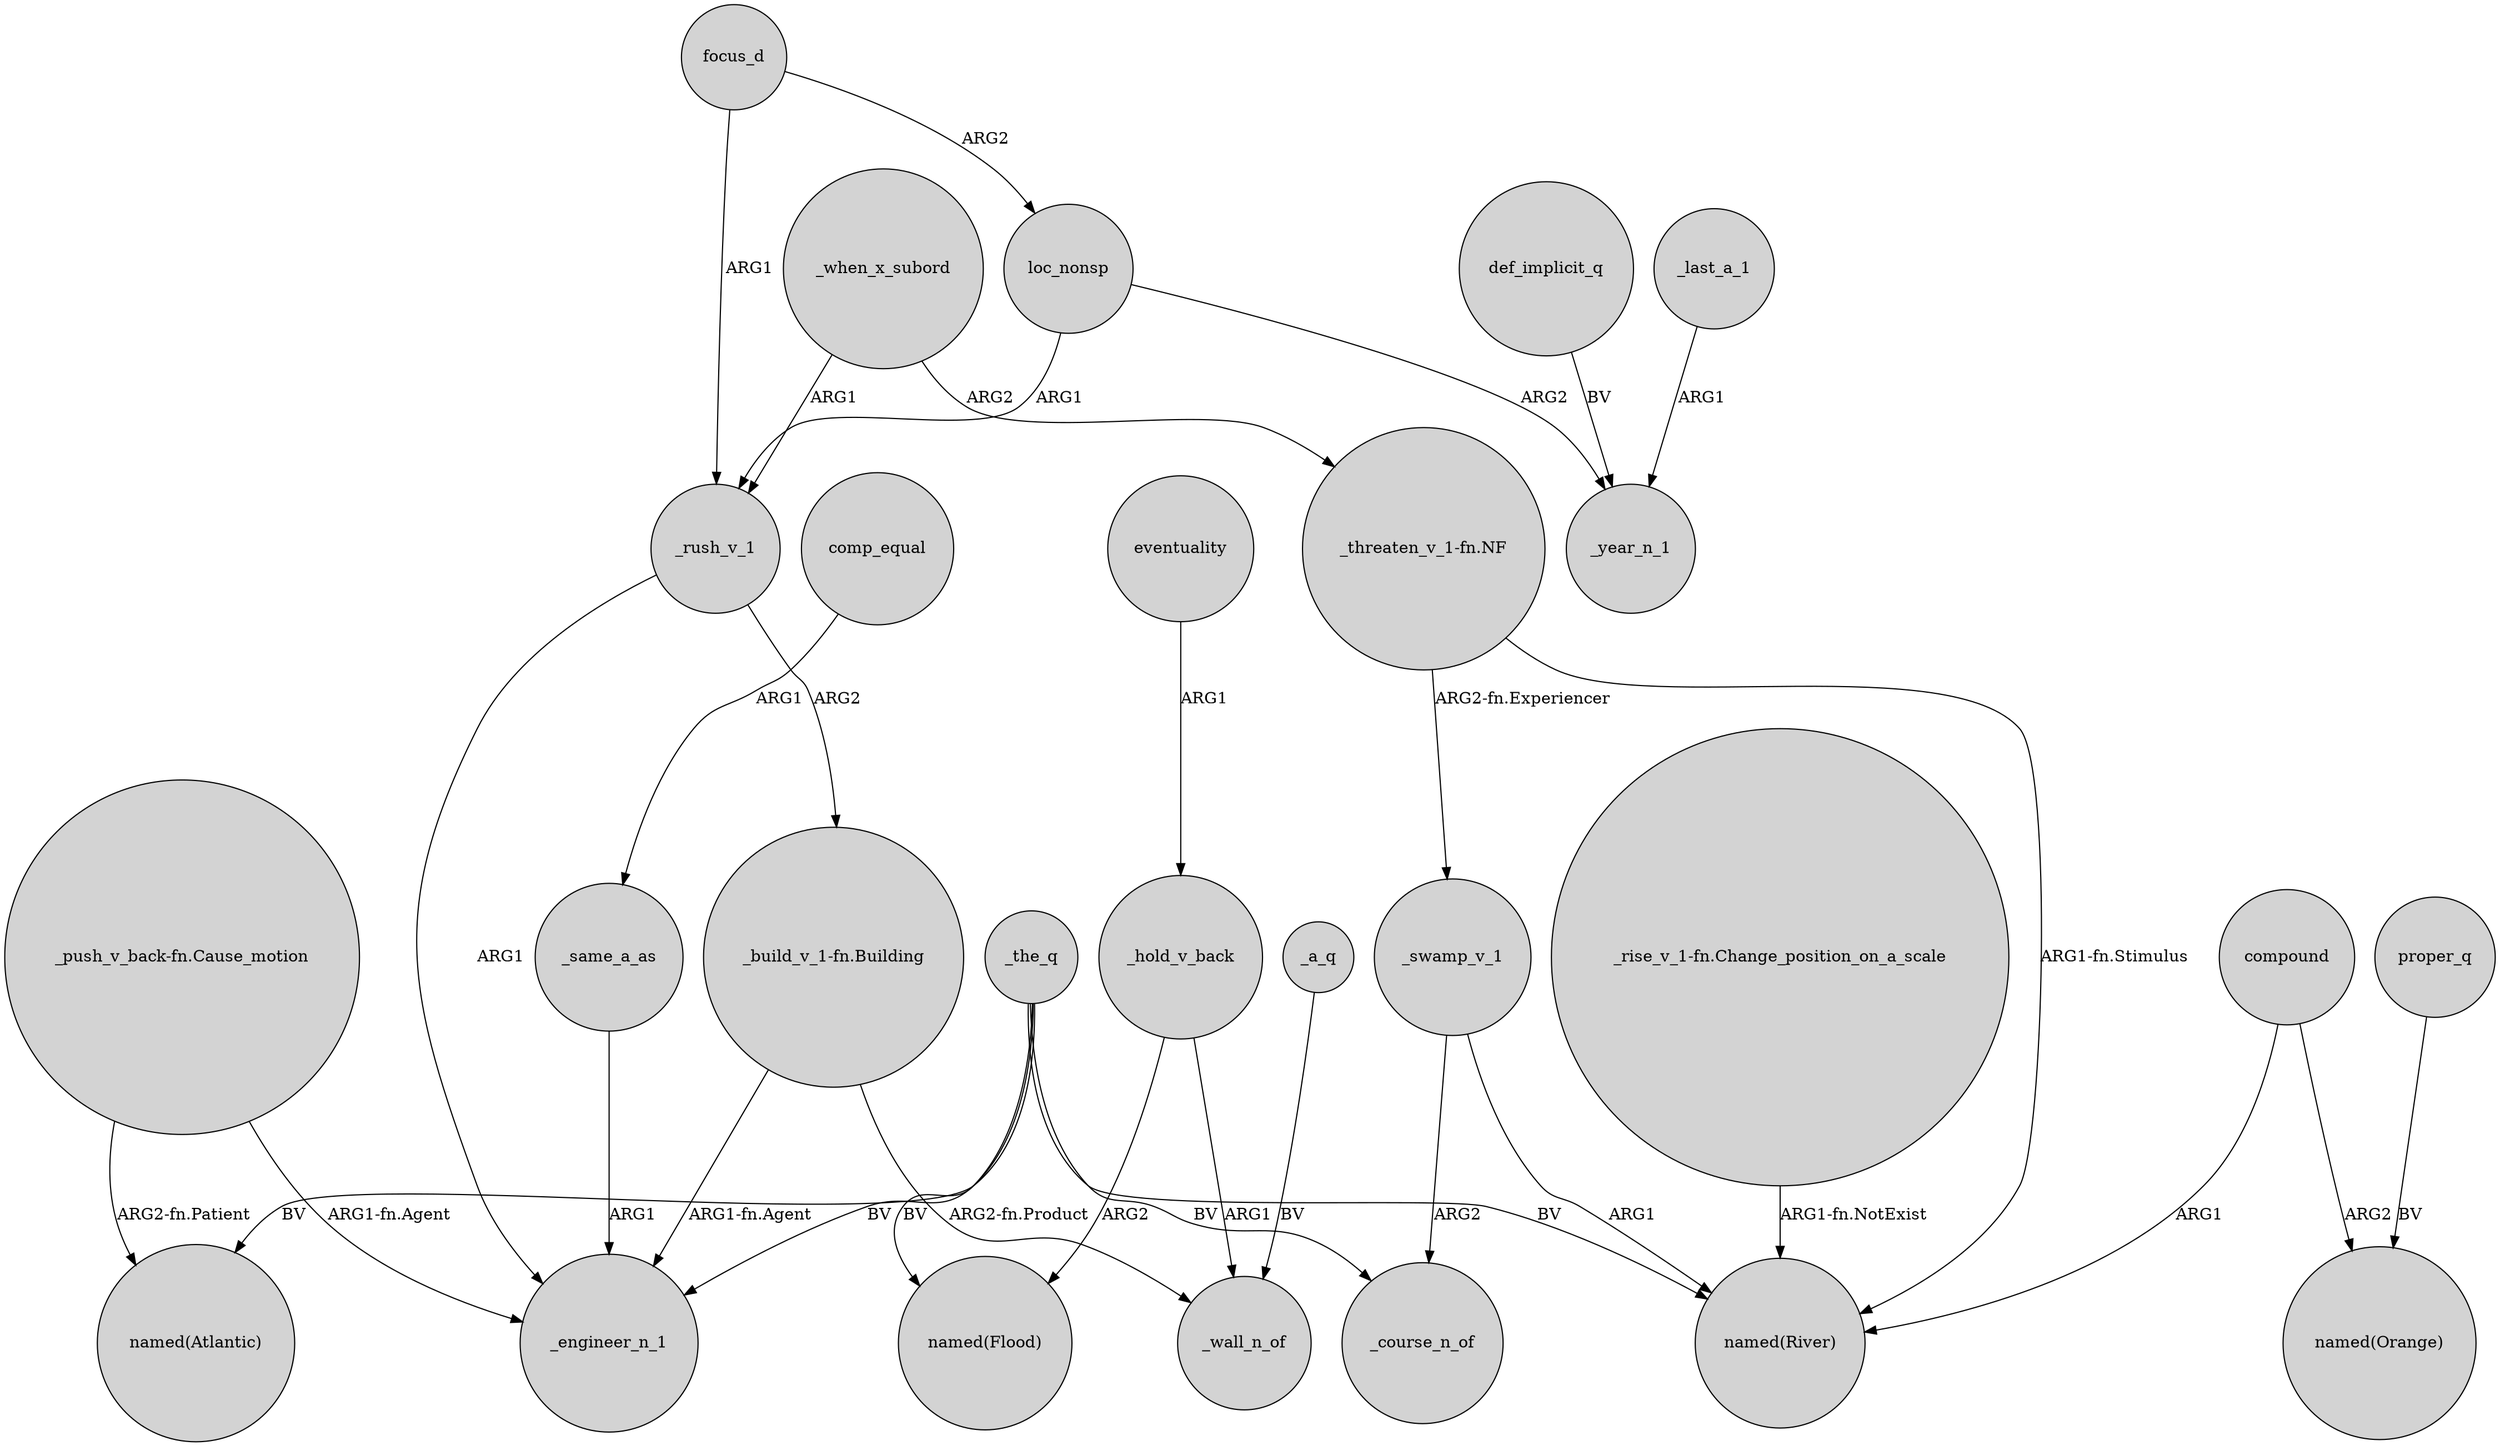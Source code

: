 digraph {
	node [shape=circle style=filled]
	focus_d -> loc_nonsp [label=ARG2]
	_rush_v_1 -> "_build_v_1-fn.Building" [label=ARG2]
	_same_a_as -> _engineer_n_1 [label=ARG1]
	def_implicit_q -> _year_n_1 [label=BV]
	loc_nonsp -> _rush_v_1 [label=ARG1]
	eventuality -> _hold_v_back [label=ARG1]
	_the_q -> _course_n_of [label=BV]
	_swamp_v_1 -> _course_n_of [label=ARG2]
	"_threaten_v_1-fn.NF" -> "named(River)" [label="ARG1-fn.Stimulus"]
	compound -> "named(River)" [label=ARG1]
	compound -> "named(Orange)" [label=ARG2]
	_the_q -> "named(River)" [label=BV]
	"_push_v_back-fn.Cause_motion" -> _engineer_n_1 [label="ARG1-fn.Agent"]
	"_build_v_1-fn.Building" -> _engineer_n_1 [label="ARG1-fn.Agent"]
	_hold_v_back -> _wall_n_of [label=ARG1]
	proper_q -> "named(Orange)" [label=BV]
	comp_equal -> _same_a_as [label=ARG1]
	"_threaten_v_1-fn.NF" -> _swamp_v_1 [label="ARG2-fn.Experiencer"]
	_the_q -> _engineer_n_1 [label=BV]
	_hold_v_back -> "named(Flood)" [label=ARG2]
	loc_nonsp -> _year_n_1 [label=ARG2]
	_when_x_subord -> "_threaten_v_1-fn.NF" [label=ARG2]
	_the_q -> "named(Atlantic)" [label=BV]
	_last_a_1 -> _year_n_1 [label=ARG1]
	"_build_v_1-fn.Building" -> _wall_n_of [label="ARG2-fn.Product"]
	_rush_v_1 -> _engineer_n_1 [label=ARG1]
	_the_q -> "named(Flood)" [label=BV]
	focus_d -> _rush_v_1 [label=ARG1]
	"_push_v_back-fn.Cause_motion" -> "named(Atlantic)" [label="ARG2-fn.Patient"]
	_swamp_v_1 -> "named(River)" [label=ARG1]
	_when_x_subord -> _rush_v_1 [label=ARG1]
	"_rise_v_1-fn.Change_position_on_a_scale" -> "named(River)" [label="ARG1-fn.NotExist"]
	_a_q -> _wall_n_of [label=BV]
}
